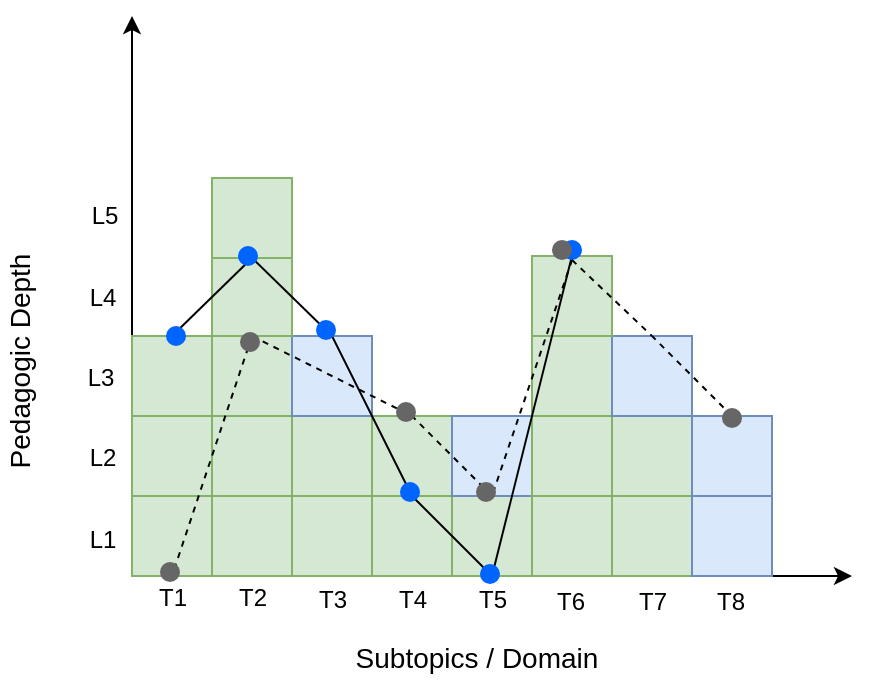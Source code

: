 <mxfile version="10.7.3" type="github"><diagram id="yPLnRHm1g_poUoIs2DTZ" name="Page-1"><mxGraphModel dx="783" dy="418" grid="1" gridSize="10" guides="1" tooltips="1" connect="1" arrows="1" fold="1" page="1" pageScale="1" pageWidth="850" pageHeight="1100" math="0" shadow="0"><root><mxCell id="0"/><mxCell id="1" parent="0"/><mxCell id="tIyvBS96rKAXzMK1NFZK-1" value="" style="endArrow=classic;html=1;" edge="1" parent="1"><mxGeometry width="50" height="50" relative="1" as="geometry"><mxPoint x="200" y="360" as="sourcePoint"/><mxPoint x="200" y="80" as="targetPoint"/></mxGeometry></mxCell><mxCell id="tIyvBS96rKAXzMK1NFZK-2" value="" style="endArrow=classic;html=1;" edge="1" parent="1"><mxGeometry width="50" height="50" relative="1" as="geometry"><mxPoint x="200" y="360" as="sourcePoint"/><mxPoint x="560" y="360" as="targetPoint"/></mxGeometry></mxCell><mxCell id="tIyvBS96rKAXzMK1NFZK-3" value="" style="whiteSpace=wrap;html=1;aspect=fixed;fillColor=#d5e8d4;strokeColor=#82b366;" vertex="1" parent="1"><mxGeometry x="200" y="320" width="40" height="40" as="geometry"/></mxCell><mxCell id="tIyvBS96rKAXzMK1NFZK-4" value="" style="whiteSpace=wrap;html=1;aspect=fixed;fillColor=#d5e8d4;strokeColor=#82b366;" vertex="1" parent="1"><mxGeometry x="240" y="320" width="40" height="40" as="geometry"/></mxCell><mxCell id="tIyvBS96rKAXzMK1NFZK-5" value="" style="whiteSpace=wrap;html=1;aspect=fixed;fillColor=#d5e8d4;strokeColor=#82b366;" vertex="1" parent="1"><mxGeometry x="320" y="320" width="40" height="40" as="geometry"/></mxCell><mxCell id="tIyvBS96rKAXzMK1NFZK-6" value="" style="whiteSpace=wrap;html=1;aspect=fixed;fillColor=#d5e8d4;strokeColor=#82b366;" vertex="1" parent="1"><mxGeometry x="280" y="320" width="40" height="40" as="geometry"/></mxCell><mxCell id="tIyvBS96rKAXzMK1NFZK-7" value="" style="whiteSpace=wrap;html=1;aspect=fixed;fillColor=#d5e8d4;strokeColor=#82b366;" vertex="1" parent="1"><mxGeometry x="360" y="320" width="40" height="40" as="geometry"/></mxCell><mxCell id="tIyvBS96rKAXzMK1NFZK-8" value="" style="whiteSpace=wrap;html=1;aspect=fixed;fillColor=#d5e8d4;strokeColor=#82b366;" vertex="1" parent="1"><mxGeometry x="400" y="320" width="40" height="40" as="geometry"/></mxCell><mxCell id="tIyvBS96rKAXzMK1NFZK-9" value="" style="whiteSpace=wrap;html=1;aspect=fixed;fillColor=#d5e8d4;strokeColor=#82b366;" vertex="1" parent="1"><mxGeometry x="440" y="320" width="40" height="40" as="geometry"/></mxCell><mxCell id="tIyvBS96rKAXzMK1NFZK-10" value="" style="whiteSpace=wrap;html=1;aspect=fixed;fillColor=#dae8fc;strokeColor=#6c8ebf;" vertex="1" parent="1"><mxGeometry x="480" y="320" width="40" height="40" as="geometry"/></mxCell><mxCell id="tIyvBS96rKAXzMK1NFZK-11" value="" style="whiteSpace=wrap;html=1;aspect=fixed;fillColor=#d5e8d4;strokeColor=#82b366;" vertex="1" parent="1"><mxGeometry x="200" y="280" width="40" height="40" as="geometry"/></mxCell><mxCell id="tIyvBS96rKAXzMK1NFZK-12" value="" style="whiteSpace=wrap;html=1;aspect=fixed;fillColor=#d5e8d4;strokeColor=#82b366;" vertex="1" parent="1"><mxGeometry x="240" y="280" width="40" height="40" as="geometry"/></mxCell><mxCell id="tIyvBS96rKAXzMK1NFZK-13" value="" style="whiteSpace=wrap;html=1;aspect=fixed;fillColor=#d5e8d4;strokeColor=#82b366;" vertex="1" parent="1"><mxGeometry x="320" y="280" width="40" height="40" as="geometry"/></mxCell><mxCell id="tIyvBS96rKAXzMK1NFZK-14" value="" style="whiteSpace=wrap;html=1;aspect=fixed;fillColor=#d5e8d4;strokeColor=#82b366;" vertex="1" parent="1"><mxGeometry x="280" y="280" width="40" height="40" as="geometry"/></mxCell><mxCell id="tIyvBS96rKAXzMK1NFZK-15" value="" style="whiteSpace=wrap;html=1;aspect=fixed;fillColor=#dae8fc;strokeColor=#6c8ebf;" vertex="1" parent="1"><mxGeometry x="360" y="280" width="40" height="40" as="geometry"/></mxCell><mxCell id="tIyvBS96rKAXzMK1NFZK-16" value="" style="whiteSpace=wrap;html=1;aspect=fixed;fillColor=#d5e8d4;strokeColor=#82b366;" vertex="1" parent="1"><mxGeometry x="400" y="280" width="40" height="40" as="geometry"/></mxCell><mxCell id="tIyvBS96rKAXzMK1NFZK-17" value="" style="whiteSpace=wrap;html=1;aspect=fixed;fillColor=#d5e8d4;strokeColor=#82b366;" vertex="1" parent="1"><mxGeometry x="440" y="280" width="40" height="40" as="geometry"/></mxCell><mxCell id="tIyvBS96rKAXzMK1NFZK-18" value="" style="whiteSpace=wrap;html=1;aspect=fixed;fillColor=#dae8fc;strokeColor=#6c8ebf;" vertex="1" parent="1"><mxGeometry x="480" y="280" width="40" height="40" as="geometry"/></mxCell><mxCell id="tIyvBS96rKAXzMK1NFZK-19" value="" style="whiteSpace=wrap;html=1;aspect=fixed;fillColor=#d5e8d4;strokeColor=#82b366;" vertex="1" parent="1"><mxGeometry x="200" y="240" width="40" height="40" as="geometry"/></mxCell><mxCell id="tIyvBS96rKAXzMK1NFZK-20" value="" style="whiteSpace=wrap;html=1;aspect=fixed;fillColor=#d5e8d4;strokeColor=#82b366;" vertex="1" parent="1"><mxGeometry x="240" y="240" width="40" height="40" as="geometry"/></mxCell><mxCell id="tIyvBS96rKAXzMK1NFZK-21" value="" style="whiteSpace=wrap;html=1;aspect=fixed;fillColor=#dae8fc;strokeColor=#6c8ebf;" vertex="1" parent="1"><mxGeometry x="280" y="240" width="40" height="40" as="geometry"/></mxCell><mxCell id="tIyvBS96rKAXzMK1NFZK-22" value="" style="whiteSpace=wrap;html=1;aspect=fixed;fillColor=#d5e8d4;strokeColor=#82b366;" vertex="1" parent="1"><mxGeometry x="400" y="240" width="40" height="40" as="geometry"/></mxCell><mxCell id="tIyvBS96rKAXzMK1NFZK-23" value="" style="whiteSpace=wrap;html=1;aspect=fixed;fillColor=#dae8fc;strokeColor=#6c8ebf;" vertex="1" parent="1"><mxGeometry x="440" y="240" width="40" height="40" as="geometry"/></mxCell><mxCell id="tIyvBS96rKAXzMK1NFZK-24" value="" style="whiteSpace=wrap;html=1;aspect=fixed;fillColor=#d5e8d4;strokeColor=#82b366;" vertex="1" parent="1"><mxGeometry x="240" y="200" width="40" height="40" as="geometry"/></mxCell><mxCell id="tIyvBS96rKAXzMK1NFZK-25" value="" style="whiteSpace=wrap;html=1;aspect=fixed;fillColor=#d5e8d4;strokeColor=#82b366;direction=west;" vertex="1" parent="1"><mxGeometry x="240" y="161" width="40" height="40" as="geometry"/></mxCell><mxCell id="tIyvBS96rKAXzMK1NFZK-26" value="" style="whiteSpace=wrap;html=1;aspect=fixed;fillColor=#d5e8d4;strokeColor=#82b366;" vertex="1" parent="1"><mxGeometry x="400" y="200" width="40" height="40" as="geometry"/></mxCell><mxCell id="tIyvBS96rKAXzMK1NFZK-27" value="" style="endArrow=none;html=1;exitX=0.5;exitY=1;exitDx=0;exitDy=0;entryX=0.5;entryY=0;entryDx=0;entryDy=0;" edge="1" parent="1" source="tIyvBS96rKAXzMK1NFZK-13" target="tIyvBS96rKAXzMK1NFZK-21"><mxGeometry width="50" height="50" relative="1" as="geometry"><mxPoint x="190" y="440" as="sourcePoint"/><mxPoint x="240" y="390" as="targetPoint"/></mxGeometry></mxCell><mxCell id="tIyvBS96rKAXzMK1NFZK-28" value="" style="endArrow=none;html=1;exitX=0.5;exitY=0;exitDx=0;exitDy=0;" edge="1" parent="1" source="tIyvBS96rKAXzMK1NFZK-25"><mxGeometry width="50" height="50" relative="1" as="geometry"><mxPoint x="190" y="420" as="sourcePoint"/><mxPoint x="300" y="240" as="targetPoint"/></mxGeometry></mxCell><mxCell id="tIyvBS96rKAXzMK1NFZK-29" value="" style="endArrow=none;html=1;entryX=0.5;entryY=0;entryDx=0;entryDy=0;exitX=0.5;exitY=0;exitDx=0;exitDy=0;" edge="1" parent="1" source="tIyvBS96rKAXzMK1NFZK-19" target="tIyvBS96rKAXzMK1NFZK-25"><mxGeometry width="50" height="50" relative="1" as="geometry"><mxPoint x="190" y="440" as="sourcePoint"/><mxPoint x="240" y="390" as="targetPoint"/></mxGeometry></mxCell><mxCell id="tIyvBS96rKAXzMK1NFZK-31" value="" style="endArrow=none;html=1;entryX=0.5;entryY=0;entryDx=0;entryDy=0;exitX=0.5;exitY=1;exitDx=0;exitDy=0;" edge="1" parent="1" source="tIyvBS96rKAXzMK1NFZK-7" target="tIyvBS96rKAXzMK1NFZK-5"><mxGeometry width="50" height="50" relative="1" as="geometry"><mxPoint x="190" y="440" as="sourcePoint"/><mxPoint x="240" y="390" as="targetPoint"/></mxGeometry></mxCell><mxCell id="tIyvBS96rKAXzMK1NFZK-32" value="" style="endArrow=none;html=1;exitX=0.5;exitY=0;exitDx=0;exitDy=0;" edge="1" parent="1" source="tIyvBS96rKAXzMK1NFZK-26"><mxGeometry width="50" height="50" relative="1" as="geometry"><mxPoint x="190" y="440" as="sourcePoint"/><mxPoint x="380" y="360" as="targetPoint"/></mxGeometry></mxCell><mxCell id="tIyvBS96rKAXzMK1NFZK-33" value="T5" style="text;html=1;resizable=0;autosize=1;align=center;verticalAlign=middle;points=[];fillColor=none;strokeColor=none;rounded=0;" vertex="1" parent="1"><mxGeometry x="365" y="362" width="30" height="20" as="geometry"/></mxCell><mxCell id="tIyvBS96rKAXzMK1NFZK-34" value="T1" style="text;html=1;resizable=0;autosize=1;align=center;verticalAlign=middle;points=[];fillColor=none;strokeColor=none;rounded=0;" vertex="1" parent="1"><mxGeometry x="205" y="361" width="30" height="20" as="geometry"/></mxCell><mxCell id="tIyvBS96rKAXzMK1NFZK-35" value="T2&lt;br&gt;" style="text;html=1;resizable=0;autosize=1;align=center;verticalAlign=middle;points=[];fillColor=none;strokeColor=none;rounded=0;" vertex="1" parent="1"><mxGeometry x="245" y="361" width="30" height="20" as="geometry"/></mxCell><mxCell id="tIyvBS96rKAXzMK1NFZK-36" value="T3&lt;br&gt;" style="text;html=1;resizable=0;autosize=1;align=center;verticalAlign=middle;points=[];fillColor=none;strokeColor=none;rounded=0;" vertex="1" parent="1"><mxGeometry x="285" y="362" width="30" height="20" as="geometry"/></mxCell><mxCell id="tIyvBS96rKAXzMK1NFZK-37" value="T4&lt;br&gt;" style="text;html=1;resizable=0;autosize=1;align=center;verticalAlign=middle;points=[];fillColor=none;strokeColor=none;rounded=0;" vertex="1" parent="1"><mxGeometry x="325" y="362" width="30" height="20" as="geometry"/></mxCell><mxCell id="tIyvBS96rKAXzMK1NFZK-38" value="T6&lt;br&gt;" style="text;html=1;resizable=0;autosize=1;align=center;verticalAlign=middle;points=[];fillColor=none;strokeColor=none;rounded=0;" vertex="1" parent="1"><mxGeometry x="404" y="363" width="30" height="20" as="geometry"/></mxCell><mxCell id="tIyvBS96rKAXzMK1NFZK-39" value="T7&lt;br&gt;" style="text;html=1;resizable=0;autosize=1;align=center;verticalAlign=middle;points=[];fillColor=none;strokeColor=none;rounded=0;" vertex="1" parent="1"><mxGeometry x="445" y="363" width="30" height="20" as="geometry"/></mxCell><mxCell id="tIyvBS96rKAXzMK1NFZK-40" value="T8&lt;br&gt;" style="text;html=1;resizable=0;autosize=1;align=center;verticalAlign=middle;points=[];fillColor=none;strokeColor=none;rounded=0;" vertex="1" parent="1"><mxGeometry x="484" y="363" width="30" height="20" as="geometry"/></mxCell><mxCell id="tIyvBS96rKAXzMK1NFZK-43" value="&lt;font style=&quot;font-size: 14px&quot;&gt;Subtopics / Domain&lt;/font&gt;&lt;br&gt;" style="text;html=1;resizable=0;autosize=1;align=center;verticalAlign=middle;points=[];fillColor=none;strokeColor=none;rounded=0;" vertex="1" parent="1"><mxGeometry x="302" y="391" width="140" height="20" as="geometry"/></mxCell><mxCell id="tIyvBS96rKAXzMK1NFZK-44" value="" style="endArrow=none;dashed=1;html=1;entryX=0.5;entryY=-0.05;entryDx=0;entryDy=0;entryPerimeter=0;exitX=0.5;exitY=0;exitDx=0;exitDy=0;" edge="1" parent="1" source="tIyvBS96rKAXzMK1NFZK-20" target="tIyvBS96rKAXzMK1NFZK-34"><mxGeometry width="50" height="50" relative="1" as="geometry"><mxPoint x="190" y="480" as="sourcePoint"/><mxPoint x="240" y="430" as="targetPoint"/></mxGeometry></mxCell><mxCell id="tIyvBS96rKAXzMK1NFZK-46" value="" style="shape=ellipse;fillColor=#0065FF;strokeColor=none;html=1" vertex="1" parent="1"><mxGeometry x="217" y="235" width="10" height="10" as="geometry"/></mxCell><mxCell id="tIyvBS96rKAXzMK1NFZK-50" value="" style="shape=ellipse;fillColor=#0065FF;strokeColor=none;html=1" vertex="1" parent="1"><mxGeometry x="253" y="195" width="10" height="10" as="geometry"/></mxCell><mxCell id="tIyvBS96rKAXzMK1NFZK-52" value="" style="shape=ellipse;fillColor=#0065FF;strokeColor=none;html=1" vertex="1" parent="1"><mxGeometry x="292" y="232" width="10" height="10" as="geometry"/></mxCell><mxCell id="tIyvBS96rKAXzMK1NFZK-54" value="" style="shape=ellipse;fillColor=#0065FF;strokeColor=none;html=1" vertex="1" parent="1"><mxGeometry x="334" y="313" width="10" height="10" as="geometry"/></mxCell><mxCell id="tIyvBS96rKAXzMK1NFZK-55" value="" style="shape=ellipse;fillColor=#0065FF;strokeColor=none;html=1" vertex="1" parent="1"><mxGeometry x="374" y="354" width="10" height="10" as="geometry"/></mxCell><mxCell id="tIyvBS96rKAXzMK1NFZK-56" value="" style="shape=ellipse;fillColor=#0065FF;strokeColor=none;html=1" vertex="1" parent="1"><mxGeometry x="415" y="192" width="10" height="10" as="geometry"/></mxCell><mxCell id="tIyvBS96rKAXzMK1NFZK-58" value="" style="shape=ellipse;fillColor=#666666;strokeColor=none;html=1" vertex="1" parent="1"><mxGeometry x="214" y="353" width="10" height="10" as="geometry"/></mxCell><mxCell id="tIyvBS96rKAXzMK1NFZK-60" value="" style="endArrow=none;dashed=1;html=1;entryX=0.5;entryY=0;entryDx=0;entryDy=0;exitX=0.5;exitY=1;exitDx=0;exitDy=0;" edge="1" parent="1" source="tIyvBS96rKAXzMK1NFZK-24" target="tIyvBS96rKAXzMK1NFZK-13"><mxGeometry width="50" height="50" relative="1" as="geometry"><mxPoint x="190" y="480" as="sourcePoint"/><mxPoint x="240" y="430" as="targetPoint"/></mxGeometry></mxCell><mxCell id="tIyvBS96rKAXzMK1NFZK-61" value="" style="endArrow=none;dashed=1;html=1;entryX=0.5;entryY=0;entryDx=0;entryDy=0;exitX=0.5;exitY=1;exitDx=0;exitDy=0;" edge="1" parent="1" source="tIyvBS96rKAXzMK1NFZK-15" target="tIyvBS96rKAXzMK1NFZK-13"><mxGeometry width="50" height="50" relative="1" as="geometry"><mxPoint x="190" y="480" as="sourcePoint"/><mxPoint x="240" y="430" as="targetPoint"/></mxGeometry></mxCell><mxCell id="tIyvBS96rKAXzMK1NFZK-62" value="" style="endArrow=none;dashed=1;html=1;entryX=0.5;entryY=0;entryDx=0;entryDy=0;exitX=0.5;exitY=1;exitDx=0;exitDy=0;" edge="1" parent="1" source="tIyvBS96rKAXzMK1NFZK-56" target="tIyvBS96rKAXzMK1NFZK-7"><mxGeometry width="50" height="50" relative="1" as="geometry"><mxPoint x="190" y="480" as="sourcePoint"/><mxPoint x="240" y="430" as="targetPoint"/></mxGeometry></mxCell><mxCell id="tIyvBS96rKAXzMK1NFZK-63" value="" style="endArrow=none;dashed=1;html=1;entryX=0.5;entryY=0;entryDx=0;entryDy=0;exitX=0.5;exitY=1;exitDx=0;exitDy=0;" edge="1" parent="1" source="tIyvBS96rKAXzMK1NFZK-56" target="tIyvBS96rKAXzMK1NFZK-23"><mxGeometry width="50" height="50" relative="1" as="geometry"><mxPoint x="190" y="480" as="sourcePoint"/><mxPoint x="240" y="430" as="targetPoint"/></mxGeometry></mxCell><mxCell id="tIyvBS96rKAXzMK1NFZK-64" value="" style="endArrow=none;dashed=1;html=1;entryX=0.5;entryY=0;entryDx=0;entryDy=0;exitX=0.5;exitY=0;exitDx=0;exitDy=0;" edge="1" parent="1" source="tIyvBS96rKAXzMK1NFZK-18" target="tIyvBS96rKAXzMK1NFZK-23"><mxGeometry width="50" height="50" relative="1" as="geometry"><mxPoint x="190" y="480" as="sourcePoint"/><mxPoint x="240" y="430" as="targetPoint"/></mxGeometry></mxCell><mxCell id="tIyvBS96rKAXzMK1NFZK-65" value="" style="shape=ellipse;fillColor=#666666;strokeColor=none;html=1" vertex="1" parent="1"><mxGeometry x="254" y="238" width="10" height="10" as="geometry"/></mxCell><mxCell id="tIyvBS96rKAXzMK1NFZK-66" value="" style="shape=ellipse;fillColor=#666666;strokeColor=none;html=1" vertex="1" parent="1"><mxGeometry x="332" y="273" width="10" height="10" as="geometry"/></mxCell><mxCell id="tIyvBS96rKAXzMK1NFZK-67" value="" style="shape=ellipse;fillColor=#666666;strokeColor=none;html=1" vertex="1" parent="1"><mxGeometry x="372" y="313" width="10" height="10" as="geometry"/></mxCell><mxCell id="tIyvBS96rKAXzMK1NFZK-68" value="" style="shape=ellipse;fillColor=#666666;strokeColor=none;html=1" vertex="1" parent="1"><mxGeometry x="410" y="192" width="10" height="10" as="geometry"/></mxCell><mxCell id="tIyvBS96rKAXzMK1NFZK-69" value="" style="shape=ellipse;fillColor=#666666;strokeColor=none;html=1" vertex="1" parent="1"><mxGeometry x="495" y="276" width="10" height="10" as="geometry"/></mxCell><mxCell id="tIyvBS96rKAXzMK1NFZK-70" value="&lt;font style=&quot;font-size: 14px&quot;&gt;Pedagogic Depth&lt;/font&gt;&lt;br&gt;" style="text;html=1;resizable=0;autosize=1;align=center;verticalAlign=middle;points=[];fillColor=none;strokeColor=none;rounded=0;rotation=-90;" vertex="1" parent="1"><mxGeometry x="84" y="243" width="120" height="20" as="geometry"/></mxCell><mxCell id="tIyvBS96rKAXzMK1NFZK-71" value="L1" style="text;html=1;resizable=0;autosize=1;align=center;verticalAlign=middle;points=[];fillColor=none;strokeColor=none;rounded=0;" vertex="1" parent="1"><mxGeometry x="170" y="332" width="30" height="20" as="geometry"/></mxCell><mxCell id="tIyvBS96rKAXzMK1NFZK-74" value="L2" style="text;html=1;resizable=0;autosize=1;align=center;verticalAlign=middle;points=[];fillColor=none;strokeColor=none;rounded=0;" vertex="1" parent="1"><mxGeometry x="170" y="291" width="30" height="20" as="geometry"/></mxCell><mxCell id="tIyvBS96rKAXzMK1NFZK-75" value="L3" style="text;html=1;resizable=0;autosize=1;align=center;verticalAlign=middle;points=[];fillColor=none;strokeColor=none;rounded=0;" vertex="1" parent="1"><mxGeometry x="169" y="251" width="30" height="20" as="geometry"/></mxCell><mxCell id="tIyvBS96rKAXzMK1NFZK-76" value="L4" style="text;html=1;resizable=0;autosize=1;align=center;verticalAlign=middle;points=[];fillColor=none;strokeColor=none;rounded=0;" vertex="1" parent="1"><mxGeometry x="170" y="211" width="30" height="20" as="geometry"/></mxCell><mxCell id="tIyvBS96rKAXzMK1NFZK-79" value="L5" style="text;html=1;resizable=0;autosize=1;align=center;verticalAlign=middle;points=[];fillColor=none;strokeColor=none;rounded=0;" vertex="1" parent="1"><mxGeometry x="171" y="170" width="30" height="20" as="geometry"/></mxCell></root></mxGraphModel></diagram></mxfile>